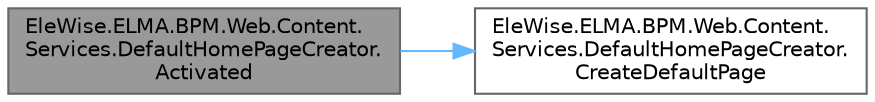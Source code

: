 digraph "EleWise.ELMA.BPM.Web.Content.Services.DefaultHomePageCreator.Activated"
{
 // LATEX_PDF_SIZE
  bgcolor="transparent";
  edge [fontname=Helvetica,fontsize=10,labelfontname=Helvetica,labelfontsize=10];
  node [fontname=Helvetica,fontsize=10,shape=box,height=0.2,width=0.4];
  rankdir="LR";
  Node1 [id="Node000001",label="EleWise.ELMA.BPM.Web.Content.\lServices.DefaultHomePageCreator.\lActivated",height=0.2,width=0.4,color="gray40", fillcolor="grey60", style="filled", fontcolor="black",tooltip=" "];
  Node1 -> Node2 [id="edge1_Node000001_Node000002",color="steelblue1",style="solid",tooltip=" "];
  Node2 [id="Node000002",label="EleWise.ELMA.BPM.Web.Content.\lServices.DefaultHomePageCreator.\lCreateDefaultPage",height=0.2,width=0.4,color="grey40", fillcolor="white", style="filled",URL="$class_ele_wise_1_1_e_l_m_a_1_1_b_p_m_1_1_web_1_1_content_1_1_services_1_1_default_home_page_creator.html#a766d8bba1977ed8cc3d8f2a8abba852b",tooltip=" "];
}
